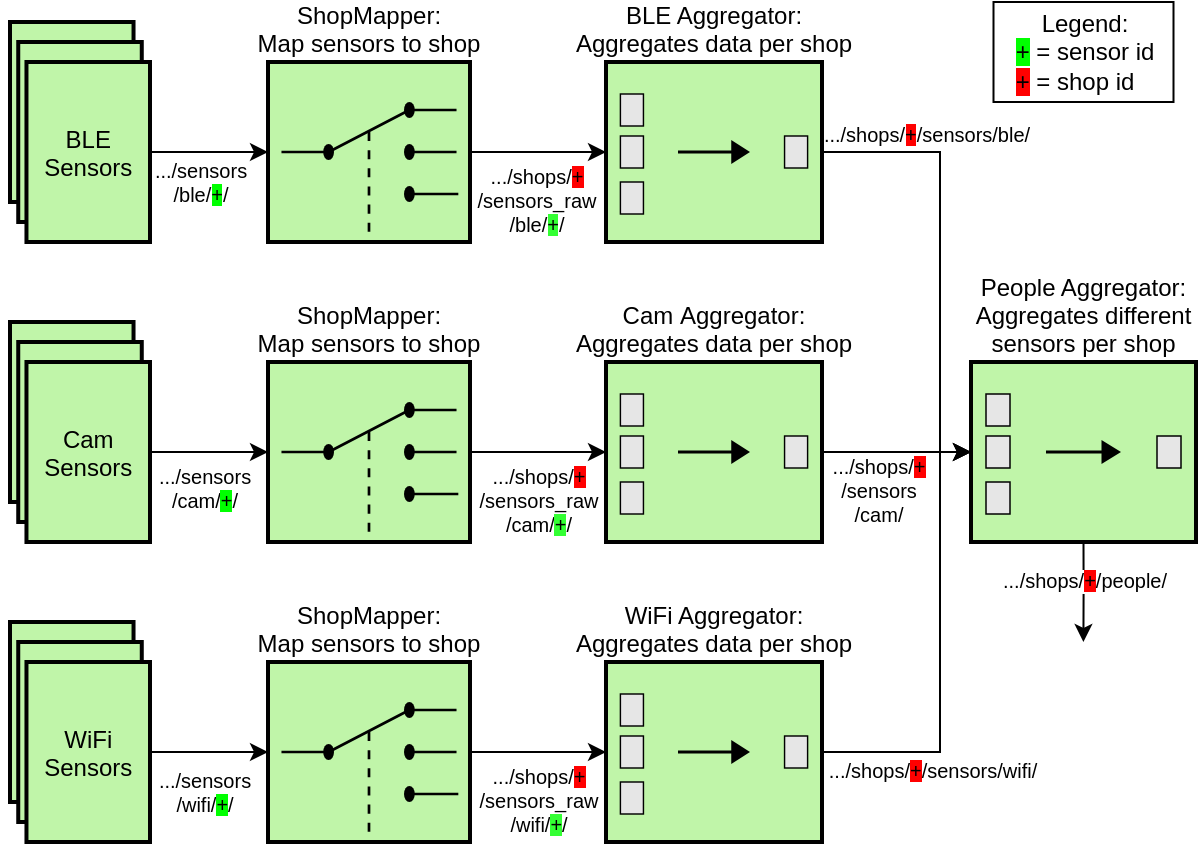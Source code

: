 <mxfile version="13.2.6" type="device"><diagram name="Page-1" id="74b105a0-9070-1c63-61bc-23e55f88626e"><mxGraphModel dx="946" dy="586" grid="1" gridSize="10" guides="1" tooltips="1" connect="1" arrows="1" fold="1" page="1" pageScale="1.5" pageWidth="1169" pageHeight="826" background="none" math="0" shadow="0"><root><mxCell id="0" style=";html=1;"/><mxCell id="1" style=";html=1;" parent="0"/><mxCell id="y7wVMhXuWUG_0431xwIq-45" style="edgeStyle=orthogonalEdgeStyle;rounded=0;orthogonalLoop=1;jettySize=auto;html=1;exitX=1;exitY=0.5;exitDx=0;exitDy=0;exitPerimeter=0;entryX=0;entryY=0.5;entryDx=0;entryDy=0;entryPerimeter=0;fontSize=12;" parent="1" source="y7wVMhXuWUG_0431xwIq-13" target="y7wVMhXuWUG_0431xwIq-44" edge="1"><mxGeometry relative="1" as="geometry"><Array as="points"><mxPoint x="575" y="145"/><mxPoint x="575" y="295"/></Array></mxGeometry></mxCell><mxCell id="y7wVMhXuWUG_0431xwIq-52" value=".../shops/&lt;span style=&quot;background-color: rgb(255 , 0 , 0)&quot;&gt;+&lt;/span&gt;/sensors/ble/" style="edgeLabel;html=1;align=center;verticalAlign=middle;resizable=0;points=[];fontSize=10;" parent="y7wVMhXuWUG_0431xwIq-45" vertex="1" connectable="0"><mxGeometry x="-0.7" relative="1" as="geometry"><mxPoint x="18" y="-9" as="offset"/></mxGeometry></mxCell><mxCell id="y7wVMhXuWUG_0431xwIq-18" style="edgeStyle=orthogonalEdgeStyle;rounded=0;orthogonalLoop=1;jettySize=auto;html=1;exitX=1;exitY=0.5;exitDx=0;exitDy=0;exitPerimeter=0;entryX=0;entryY=0.5;entryDx=0;entryDy=0;entryPerimeter=0;fontSize=12;" parent="1" source="y7wVMhXuWUG_0431xwIq-3" target="y7wVMhXuWUG_0431xwIq-13" edge="1"><mxGeometry relative="1" as="geometry"/></mxCell><mxCell id="y7wVMhXuWUG_0431xwIq-51" value=".../shops/&lt;span style=&quot;background-color: rgb(255 , 0 , 0)&quot;&gt;+&lt;/span&gt;&lt;br&gt;/sensors_raw&lt;br&gt;/ble/&lt;font style=&quot;background-color: rgb(51 , 255 , 51)&quot;&gt;+&lt;/font&gt;/" style="edgeLabel;html=1;align=center;verticalAlign=top;resizable=0;points=[];fontSize=10;rotation=0;labelBorderColor=none;labelPosition=center;verticalLabelPosition=bottom;" parent="y7wVMhXuWUG_0431xwIq-18" vertex="1" connectable="0"><mxGeometry x="-0.229" y="1" relative="1" as="geometry"><mxPoint x="7" y="1" as="offset"/></mxGeometry></mxCell><mxCell id="y7wVMhXuWUG_0431xwIq-24" style="edgeStyle=orthogonalEdgeStyle;rounded=0;orthogonalLoop=1;jettySize=auto;html=1;fontSize=12;" parent="1" source="y7wVMhXuWUG_0431xwIq-22" target="y7wVMhXuWUG_0431xwIq-3" edge="1"><mxGeometry relative="1" as="geometry"/></mxCell><mxCell id="y7wVMhXuWUG_0431xwIq-50" value=".../sensors&lt;br&gt;/ble/&lt;span style=&quot;background-color: rgb(0 , 255 , 0)&quot;&gt;+&lt;/span&gt;/" style="edgeLabel;html=1;align=center;verticalAlign=top;resizable=0;points=[];fontSize=10;labelPosition=center;verticalLabelPosition=bottom;" parent="y7wVMhXuWUG_0431xwIq-24" vertex="1" connectable="0"><mxGeometry x="0.192" relative="1" as="geometry"><mxPoint x="-9.9" y="-3" as="offset"/></mxGeometry></mxCell><mxCell id="y7wVMhXuWUG_0431xwIq-46" style="edgeStyle=orthogonalEdgeStyle;rounded=0;orthogonalLoop=1;jettySize=auto;html=1;exitX=1;exitY=0.5;exitDx=0;exitDy=0;exitPerimeter=0;entryX=0;entryY=0.5;entryDx=0;entryDy=0;entryPerimeter=0;fontSize=12;" parent="1" source="y7wVMhXuWUG_0431xwIq-27" target="y7wVMhXuWUG_0431xwIq-44" edge="1"><mxGeometry relative="1" as="geometry"/></mxCell><mxCell id="y7wVMhXuWUG_0431xwIq-28" style="edgeStyle=orthogonalEdgeStyle;rounded=0;orthogonalLoop=1;jettySize=auto;html=1;exitX=1;exitY=0.5;exitDx=0;exitDy=0;exitPerimeter=0;entryX=0;entryY=0.5;entryDx=0;entryDy=0;entryPerimeter=0;fontSize=12;" parent="1" source="y7wVMhXuWUG_0431xwIq-29" target="y7wVMhXuWUG_0431xwIq-27" edge="1"><mxGeometry relative="1" as="geometry"/></mxCell><mxCell id="y7wVMhXuWUG_0431xwIq-34" style="edgeStyle=orthogonalEdgeStyle;rounded=0;orthogonalLoop=1;jettySize=auto;html=1;fontSize=12;" parent="1" source="y7wVMhXuWUG_0431xwIq-33" target="y7wVMhXuWUG_0431xwIq-29" edge="1"><mxGeometry relative="1" as="geometry"/></mxCell><mxCell id="y7wVMhXuWUG_0431xwIq-47" style="edgeStyle=orthogonalEdgeStyle;rounded=0;orthogonalLoop=1;jettySize=auto;html=1;exitX=1;exitY=0.5;exitDx=0;exitDy=0;exitPerimeter=0;entryX=0;entryY=0.5;entryDx=0;entryDy=0;entryPerimeter=0;fontSize=12;" parent="1" source="y7wVMhXuWUG_0431xwIq-35" target="y7wVMhXuWUG_0431xwIq-44" edge="1"><mxGeometry relative="1" as="geometry"><Array as="points"><mxPoint x="575" y="445"/><mxPoint x="575" y="295"/></Array></mxGeometry></mxCell><mxCell id="y7wVMhXuWUG_0431xwIq-36" style="edgeStyle=orthogonalEdgeStyle;rounded=0;orthogonalLoop=1;jettySize=auto;html=1;exitX=1;exitY=0.5;exitDx=0;exitDy=0;exitPerimeter=0;entryX=0;entryY=0.5;entryDx=0;entryDy=0;entryPerimeter=0;fontSize=12;" parent="1" source="y7wVMhXuWUG_0431xwIq-37" target="y7wVMhXuWUG_0431xwIq-35" edge="1"><mxGeometry relative="1" as="geometry"/></mxCell><mxCell id="y7wVMhXuWUG_0431xwIq-42" style="edgeStyle=orthogonalEdgeStyle;rounded=0;orthogonalLoop=1;jettySize=auto;html=1;fontSize=12;" parent="1" source="y7wVMhXuWUG_0431xwIq-41" target="y7wVMhXuWUG_0431xwIq-37" edge="1"><mxGeometry relative="1" as="geometry"/></mxCell><mxCell id="y7wVMhXuWUG_0431xwIq-55" value=".../sensors&lt;br&gt;/cam/&lt;span style=&quot;background-color: rgb(0 , 255 , 0)&quot;&gt;+&lt;/span&gt;/" style="edgeLabel;html=1;align=center;verticalAlign=top;resizable=0;points=[];fontSize=10;labelPosition=center;verticalLabelPosition=bottom;" parent="1" vertex="1" connectable="0"><mxGeometry x="207.0" y="295" as="geometry"/></mxCell><mxCell id="y7wVMhXuWUG_0431xwIq-56" value=".../sensors&lt;br&gt;/wifi/&lt;span style=&quot;background-color: rgb(0 , 255 , 0)&quot;&gt;+&lt;/span&gt;/" style="edgeLabel;html=1;align=center;verticalAlign=top;resizable=0;points=[];fontSize=10;labelPosition=center;verticalLabelPosition=bottom;" parent="1" vertex="1" connectable="0"><mxGeometry x="207.0" y="447" as="geometry"/></mxCell><mxCell id="y7wVMhXuWUG_0431xwIq-57" value=".../shops/&lt;span style=&quot;background-color: rgb(255 , 0 , 0)&quot;&gt;+&lt;/span&gt;&lt;br&gt;/sensors_raw&lt;br&gt;/cam/&lt;font style=&quot;background-color: rgb(51 , 255 , 51)&quot;&gt;+&lt;/font&gt;/" style="edgeLabel;html=1;align=center;verticalAlign=top;resizable=0;points=[];fontSize=10;rotation=0;labelBorderColor=none;labelPosition=center;verticalLabelPosition=bottom;" parent="1" vertex="1" connectable="0"><mxGeometry x="373.997" y="295" as="geometry"/></mxCell><mxCell id="y7wVMhXuWUG_0431xwIq-58" value=".../shops/&lt;span style=&quot;background-color: rgb(255 , 0 , 0)&quot;&gt;+&lt;/span&gt;&lt;br&gt;/sensors_raw&lt;br&gt;/wifi/&lt;font style=&quot;background-color: rgb(51 , 255 , 51)&quot;&gt;+&lt;/font&gt;/" style="edgeLabel;html=1;align=center;verticalAlign=top;resizable=0;points=[];fontSize=10;rotation=0;labelBorderColor=none;labelPosition=center;verticalLabelPosition=bottom;" parent="1" vertex="1" connectable="0"><mxGeometry x="373.997" y="445" as="geometry"/></mxCell><mxCell id="y7wVMhXuWUG_0431xwIq-59" value=".../shops/&lt;span style=&quot;background-color: rgb(255 , 0 , 0)&quot;&gt;+&lt;br&gt;&lt;/span&gt;/sensors&lt;br&gt;/cam/" style="edgeLabel;html=1;align=center;verticalAlign=middle;resizable=0;points=[];fontSize=10;" parent="1" vertex="1" connectable="0"><mxGeometry x="567.996" y="315" as="geometry"><mxPoint x="-24" y="-1" as="offset"/></mxGeometry></mxCell><mxCell id="y7wVMhXuWUG_0431xwIq-60" value=".../shops/&lt;span style=&quot;background-color: rgb(255 , 0 , 0)&quot;&gt;+&lt;/span&gt;/sensors/wifi/" style="edgeLabel;html=1;align=center;verticalAlign=middle;resizable=0;points=[];fontSize=10;" parent="1" vertex="1" connectable="0"><mxGeometry x="570.996" y="454" as="geometry"/></mxCell><mxCell id="y7wVMhXuWUG_0431xwIq-66" value="&lt;font style=&quot;font-size: 12px&quot;&gt;Legend:&lt;span style=&quot;background-color: rgb(248 , 249 , 250)&quot;&gt;&lt;br&gt;&lt;/span&gt;&lt;span style=&quot;background-color: rgb(0 , 255 , 0)&quot;&gt;+&lt;/span&gt; = sensor id&lt;span style=&quot;background-color: rgb(248 , 249 , 250)&quot;&gt;&lt;br&gt;&lt;/span&gt;&lt;span style=&quot;background-color: rgb(255 , 0 , 0)&quot;&gt;+&lt;/span&gt; = shop id &amp;nbsp;&amp;nbsp;&lt;/font&gt;" style="text;html=1;align=center;verticalAlign=middle;resizable=0;points=[];autosize=1;fontSize=10;labelBorderColor=none;spacingTop=0;spacing=2;perimeterSpacing=1;strokeWidth=1;strokeColor=#000000;" parent="1" vertex="1"><mxGeometry x="601.75" y="70" width="90" height="50" as="geometry"/></mxCell><mxCell id="y7wVMhXuWUG_0431xwIq-67" value="" style="group;fontColor=#000000;textOpacity=0;" parent="1" vertex="1" connectable="0"><mxGeometry x="110" y="80" width="70" height="410" as="geometry"/></mxCell><mxCell id="y7wVMhXuWUG_0431xwIq-23" value="" style="group" parent="y7wVMhXuWUG_0431xwIq-67" vertex="1" connectable="0"><mxGeometry width="70" height="110" as="geometry"/></mxCell><mxCell id="y7wVMhXuWUG_0431xwIq-20" value="BLE Sensors" style="strokeWidth=2;dashed=0;align=center;fontSize=12;shape=rect;fillColor=#c0f5a9;verticalLabelPosition=middle;verticalAlign=middle;labelPosition=center;textOpacity=0;" parent="y7wVMhXuWUG_0431xwIq-23" vertex="1"><mxGeometry width="61.765" height="90" as="geometry"/></mxCell><mxCell id="y7wVMhXuWUG_0431xwIq-21" value="BLE Sensors" style="strokeWidth=2;dashed=0;align=center;fontSize=12;shape=rect;fillColor=#c0f5a9;verticalLabelPosition=middle;verticalAlign=middle;labelPosition=center;textOpacity=0;" parent="y7wVMhXuWUG_0431xwIq-23" vertex="1"><mxGeometry x="4.118" y="10" width="61.765" height="90" as="geometry"/></mxCell><mxCell id="y7wVMhXuWUG_0431xwIq-22" value="BLE&#xa;Sensors" style="strokeWidth=2;dashed=0;align=center;fontSize=12;shape=rect;fillColor=#c0f5a9;verticalLabelPosition=middle;verticalAlign=middle;labelPosition=center;" parent="y7wVMhXuWUG_0431xwIq-23" vertex="1"><mxGeometry x="8.235" y="20" width="61.765" height="90" as="geometry"/></mxCell><mxCell id="y7wVMhXuWUG_0431xwIq-30" value="" style="group;" parent="y7wVMhXuWUG_0431xwIq-67" vertex="1" connectable="0"><mxGeometry y="150" width="70" height="110" as="geometry"/></mxCell><mxCell id="y7wVMhXuWUG_0431xwIq-31" value="BLE Sensors" style="strokeWidth=2;dashed=0;align=center;fontSize=12;shape=rect;fillColor=#c0f5a9;verticalLabelPosition=middle;verticalAlign=middle;labelPosition=center;textOpacity=0;" parent="y7wVMhXuWUG_0431xwIq-30" vertex="1"><mxGeometry width="61.765" height="90" as="geometry"/></mxCell><mxCell id="y7wVMhXuWUG_0431xwIq-32" value="BLE Sensors" style="strokeWidth=2;dashed=0;align=center;fontSize=12;shape=rect;fillColor=#c0f5a9;verticalLabelPosition=middle;verticalAlign=middle;labelPosition=center;textOpacity=0;" parent="y7wVMhXuWUG_0431xwIq-30" vertex="1"><mxGeometry x="4.118" y="10" width="61.765" height="90" as="geometry"/></mxCell><mxCell id="y7wVMhXuWUG_0431xwIq-33" value="Cam&#xa;Sensors" style="strokeWidth=2;dashed=0;align=center;fontSize=12;shape=rect;fillColor=#c0f5a9;verticalLabelPosition=middle;verticalAlign=middle;labelPosition=center;" parent="y7wVMhXuWUG_0431xwIq-30" vertex="1"><mxGeometry x="8.235" y="20" width="61.765" height="90" as="geometry"/></mxCell><mxCell id="y7wVMhXuWUG_0431xwIq-38" value="" style="group" parent="y7wVMhXuWUG_0431xwIq-67" vertex="1" connectable="0"><mxGeometry y="300" width="70" height="110" as="geometry"/></mxCell><mxCell id="y7wVMhXuWUG_0431xwIq-39" value="BLE Sensors" style="strokeWidth=2;dashed=0;align=center;fontSize=12;shape=rect;fillColor=#c0f5a9;verticalLabelPosition=middle;verticalAlign=middle;labelPosition=center;textOpacity=0;" parent="y7wVMhXuWUG_0431xwIq-38" vertex="1"><mxGeometry width="61.765" height="90" as="geometry"/></mxCell><mxCell id="y7wVMhXuWUG_0431xwIq-40" value="BLE Sensors" style="strokeWidth=2;dashed=0;align=center;fontSize=12;shape=rect;fillColor=#c0f5a9;verticalLabelPosition=middle;verticalAlign=middle;labelPosition=center;textOpacity=0;" parent="y7wVMhXuWUG_0431xwIq-38" vertex="1"><mxGeometry x="4.118" y="10" width="61.765" height="90" as="geometry"/></mxCell><mxCell id="y7wVMhXuWUG_0431xwIq-41" value="WiFi&#xa;Sensors" style="strokeWidth=2;dashed=0;align=center;fontSize=12;shape=rect;fillColor=#c0f5a9;verticalLabelPosition=middle;verticalAlign=middle;labelPosition=center;" parent="y7wVMhXuWUG_0431xwIq-38" vertex="1"><mxGeometry x="8.235" y="20" width="61.765" height="90" as="geometry"/></mxCell><mxCell id="y7wVMhXuWUG_0431xwIq-70" value="" style="group" parent="1" vertex="1" connectable="0"><mxGeometry x="239" y="100" width="101" height="390" as="geometry"/></mxCell><mxCell id="y7wVMhXuWUG_0431xwIq-3" value="ShopMapper:&#xa;Map sensors to shop" style="strokeWidth=2;outlineConnect=0;dashed=0;align=center;fontSize=12;fillColor=#c0f5a9;verticalLabelPosition=top;verticalAlign=bottom;shape=mxgraph.eip.dynamic_router;labelPosition=center;" parent="y7wVMhXuWUG_0431xwIq-70" vertex="1"><mxGeometry width="101" height="90" as="geometry"/></mxCell><mxCell id="y7wVMhXuWUG_0431xwIq-29" value="ShopMapper:&#xa;Map sensors to shop" style="strokeWidth=2;outlineConnect=0;dashed=0;align=center;fontSize=12;fillColor=#c0f5a9;verticalLabelPosition=top;verticalAlign=bottom;shape=mxgraph.eip.dynamic_router;labelPosition=center;" parent="y7wVMhXuWUG_0431xwIq-70" vertex="1"><mxGeometry y="150" width="101" height="90" as="geometry"/></mxCell><mxCell id="y7wVMhXuWUG_0431xwIq-37" value="ShopMapper:&#xa;Map sensors to shop" style="strokeWidth=2;outlineConnect=0;dashed=0;align=center;fontSize=12;fillColor=#c0f5a9;verticalLabelPosition=top;verticalAlign=bottom;shape=mxgraph.eip.dynamic_router;labelPosition=center;" parent="y7wVMhXuWUG_0431xwIq-70" vertex="1"><mxGeometry y="300" width="101" height="90" as="geometry"/></mxCell><mxCell id="y7wVMhXuWUG_0431xwIq-13" value="BLE Aggregator:&#xa;Aggregates data per shop" style="strokeWidth=2;outlineConnect=0;dashed=0;align=center;fontSize=12;fillColor=#c0f5a9;verticalLabelPosition=top;verticalAlign=bottom;shape=mxgraph.eip.aggregator;labelPosition=center;" parent="1" vertex="1"><mxGeometry x="408" y="100" width="108" height="90" as="geometry"/></mxCell><mxCell id="y7wVMhXuWUG_0431xwIq-27" value="Cam Aggregator:&#xa;Aggregates data per shop" style="strokeWidth=2;outlineConnect=0;dashed=0;align=center;fontSize=12;fillColor=#c0f5a9;verticalLabelPosition=top;verticalAlign=bottom;shape=mxgraph.eip.aggregator;labelPosition=center;" parent="1" vertex="1"><mxGeometry x="408" y="250" width="108" height="90" as="geometry"/></mxCell><mxCell id="y7wVMhXuWUG_0431xwIq-35" value="WiFi Aggregator:&#xa;Aggregates data per shop" style="strokeWidth=2;outlineConnect=0;dashed=0;align=center;fontSize=12;fillColor=#c0f5a9;verticalLabelPosition=top;verticalAlign=bottom;shape=mxgraph.eip.aggregator;labelPosition=center;" parent="1" vertex="1"><mxGeometry x="408" y="400" width="108" height="90" as="geometry"/></mxCell><mxCell id="y7wVMhXuWUG_0431xwIq-73" value="" style="group" parent="1" vertex="1" connectable="0"><mxGeometry x="590.5" y="250" width="112.5" height="140" as="geometry"/></mxCell><mxCell id="y7wVMhXuWUG_0431xwIq-63" style="edgeStyle=orthogonalEdgeStyle;rounded=0;orthogonalLoop=1;jettySize=auto;html=1;exitX=0.5;exitY=1;exitDx=0;exitDy=0;exitPerimeter=0;fontSize=10;" parent="y7wVMhXuWUG_0431xwIq-73" source="y7wVMhXuWUG_0431xwIq-44" edge="1"><mxGeometry relative="1" as="geometry"><mxPoint x="56.206" y="140" as="targetPoint"/></mxGeometry></mxCell><mxCell id="y7wVMhXuWUG_0431xwIq-65" value=".../shops/&lt;span style=&quot;background-color: rgb(255 , 0 , 0)&quot;&gt;+&lt;/span&gt;/people/" style="edgeLabel;html=1;align=center;verticalAlign=middle;resizable=0;points=[];fontSize=10;" parent="y7wVMhXuWUG_0431xwIq-63" vertex="1" connectable="0"><mxGeometry x="-0.25" relative="1" as="geometry"><mxPoint as="offset"/></mxGeometry></mxCell><mxCell id="y7wVMhXuWUG_0431xwIq-44" value="People Aggregator:&#xa;Aggregates different &#xa;sensors per shop" style="strokeWidth=2;outlineConnect=0;dashed=0;align=center;fontSize=12;fillColor=#c0f5a9;verticalLabelPosition=top;verticalAlign=bottom;shape=mxgraph.eip.aggregator;labelPosition=center;" parent="y7wVMhXuWUG_0431xwIq-73" vertex="1"><mxGeometry width="112.5" height="90" as="geometry"/></mxCell></root></mxGraphModel></diagram></mxfile>